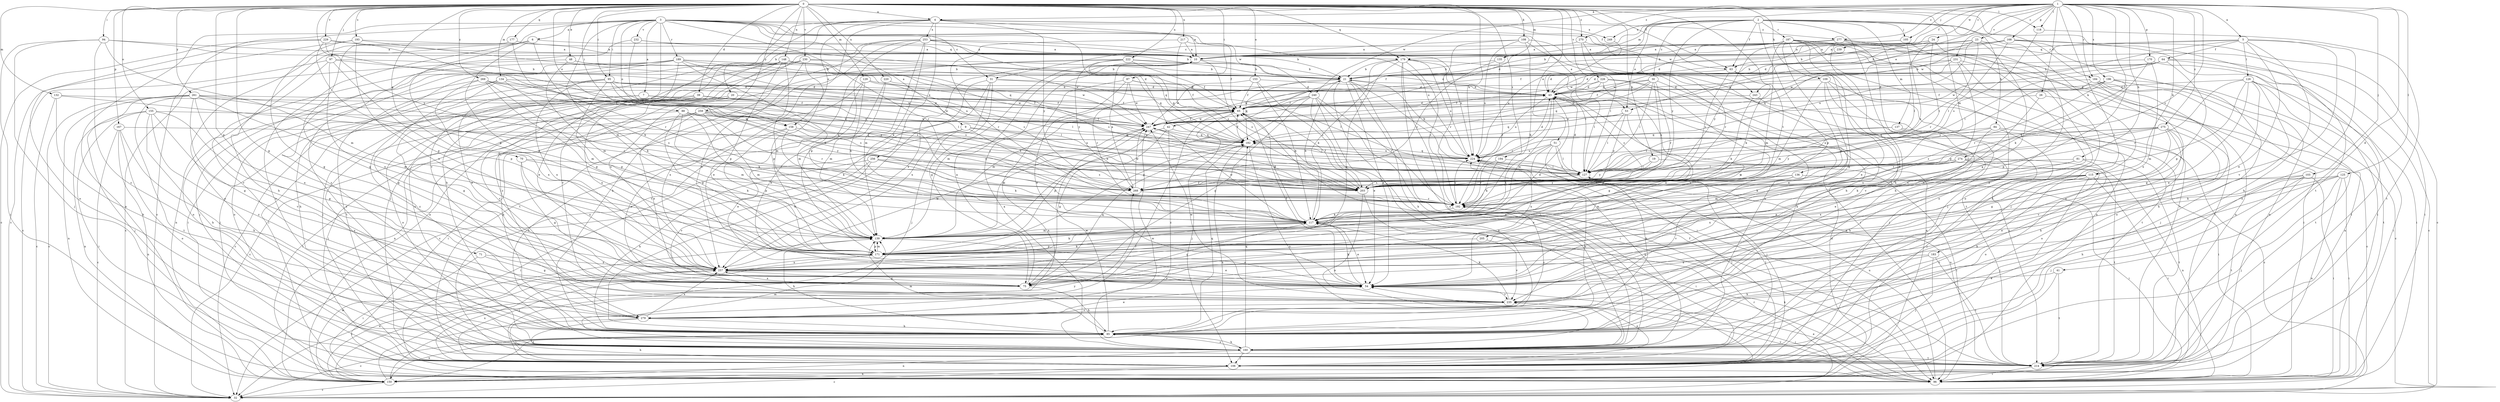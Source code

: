 strict digraph  {
0;
1;
2;
3;
4;
5;
6;
7;
9;
10;
19;
20;
21;
23;
24;
26;
30;
31;
32;
39;
41;
42;
43;
48;
51;
53;
54;
63;
64;
65;
70;
71;
75;
81;
84;
85;
87;
88;
94;
95;
96;
97;
103;
105;
106;
108;
109;
115;
117;
118;
125;
126;
127;
129;
132;
134;
135;
136;
137;
139;
148;
150;
153;
155;
158;
160;
167;
168;
170;
171;
177;
179;
182;
183;
184;
187;
189;
192;
193;
194;
196;
203;
205;
214;
217;
220;
222;
224;
226;
229;
230;
231;
232;
235;
239;
240;
243;
247;
249;
253;
256;
257;
259;
261;
268;
269;
270;
274;
275;
277;
279;
0 -> 4  [label=a];
0 -> 19  [label=b];
0 -> 39  [label=d];
0 -> 48  [label=e];
0 -> 51  [label=e];
0 -> 63  [label=f];
0 -> 70  [label=g];
0 -> 71  [label=g];
0 -> 75  [label=g];
0 -> 87  [label=i];
0 -> 88  [label=i];
0 -> 94  [label=i];
0 -> 95  [label=i];
0 -> 97  [label=j];
0 -> 108  [label=k];
0 -> 109  [label=k];
0 -> 115  [label=k];
0 -> 118  [label=l];
0 -> 129  [label=m];
0 -> 132  [label=m];
0 -> 134  [label=m];
0 -> 135  [label=m];
0 -> 148  [label=n];
0 -> 153  [label=o];
0 -> 155  [label=o];
0 -> 158  [label=o];
0 -> 167  [label=p];
0 -> 177  [label=q];
0 -> 179  [label=q];
0 -> 193  [label=s];
0 -> 194  [label=s];
0 -> 205  [label=t];
0 -> 214  [label=t];
0 -> 217  [label=u];
0 -> 220  [label=u];
0 -> 222  [label=u];
0 -> 224  [label=u];
0 -> 226  [label=v];
0 -> 229  [label=v];
0 -> 230  [label=v];
0 -> 259  [label=y];
0 -> 261  [label=y];
0 -> 268  [label=y];
0 -> 269  [label=z];
0 -> 270  [label=z];
1 -> 4  [label=a];
1 -> 5  [label=a];
1 -> 23  [label=c];
1 -> 24  [label=c];
1 -> 26  [label=c];
1 -> 41  [label=d];
1 -> 42  [label=d];
1 -> 53  [label=e];
1 -> 63  [label=f];
1 -> 81  [label=h];
1 -> 103  [label=j];
1 -> 105  [label=j];
1 -> 115  [label=k];
1 -> 118  [label=l];
1 -> 125  [label=l];
1 -> 168  [label=p];
1 -> 170  [label=p];
1 -> 183  [label=r];
1 -> 184  [label=r];
1 -> 196  [label=s];
1 -> 203  [label=s];
1 -> 231  [label=v];
1 -> 239  [label=w];
1 -> 240  [label=w];
1 -> 270  [label=z];
1 -> 274  [label=z];
1 -> 275  [label=z];
1 -> 277  [label=z];
2 -> 30  [label=c];
2 -> 31  [label=c];
2 -> 53  [label=e];
2 -> 63  [label=f];
2 -> 84  [label=h];
2 -> 85  [label=h];
2 -> 105  [label=j];
2 -> 135  [label=m];
2 -> 136  [label=m];
2 -> 137  [label=m];
2 -> 171  [label=p];
2 -> 184  [label=r];
2 -> 187  [label=r];
2 -> 249  [label=x];
2 -> 268  [label=y];
3 -> 6  [label=a];
3 -> 7  [label=a];
3 -> 9  [label=a];
3 -> 31  [label=c];
3 -> 32  [label=c];
3 -> 42  [label=d];
3 -> 53  [label=e];
3 -> 95  [label=i];
3 -> 139  [label=m];
3 -> 150  [label=n];
3 -> 158  [label=o];
3 -> 171  [label=p];
3 -> 189  [label=r];
3 -> 192  [label=r];
3 -> 224  [label=u];
3 -> 232  [label=v];
3 -> 235  [label=v];
3 -> 240  [label=w];
3 -> 243  [label=w];
4 -> 10  [label=a];
4 -> 20  [label=b];
4 -> 63  [label=f];
4 -> 85  [label=h];
4 -> 106  [label=j];
4 -> 158  [label=o];
4 -> 214  [label=t];
4 -> 249  [label=x];
4 -> 253  [label=x];
4 -> 256  [label=x];
4 -> 268  [label=y];
4 -> 277  [label=z];
5 -> 54  [label=e];
5 -> 64  [label=f];
5 -> 85  [label=h];
5 -> 126  [label=l];
5 -> 160  [label=o];
5 -> 179  [label=q];
5 -> 235  [label=v];
5 -> 243  [label=w];
5 -> 247  [label=w];
6 -> 85  [label=h];
6 -> 117  [label=k];
6 -> 160  [label=o];
6 -> 171  [label=p];
6 -> 179  [label=q];
7 -> 65  [label=f];
7 -> 75  [label=g];
7 -> 127  [label=l];
7 -> 279  [label=z];
9 -> 54  [label=e];
9 -> 85  [label=h];
9 -> 182  [label=q];
9 -> 224  [label=u];
9 -> 268  [label=y];
10 -> 21  [label=b];
10 -> 75  [label=g];
10 -> 203  [label=s];
10 -> 257  [label=x];
19 -> 96  [label=i];
19 -> 127  [label=l];
19 -> 268  [label=y];
20 -> 65  [label=f];
20 -> 85  [label=h];
20 -> 96  [label=i];
20 -> 150  [label=n];
21 -> 43  [label=d];
21 -> 54  [label=e];
21 -> 85  [label=h];
21 -> 96  [label=i];
21 -> 139  [label=m];
21 -> 150  [label=n];
21 -> 160  [label=o];
21 -> 182  [label=q];
23 -> 10  [label=a];
23 -> 21  [label=b];
23 -> 75  [label=g];
23 -> 96  [label=i];
23 -> 127  [label=l];
23 -> 224  [label=u];
23 -> 247  [label=w];
24 -> 10  [label=a];
24 -> 21  [label=b];
24 -> 65  [label=f];
24 -> 127  [label=l];
24 -> 192  [label=r];
24 -> 247  [label=w];
24 -> 279  [label=z];
26 -> 32  [label=c];
26 -> 65  [label=f];
26 -> 257  [label=x];
30 -> 43  [label=d];
30 -> 65  [label=f];
30 -> 85  [label=h];
30 -> 127  [label=l];
30 -> 182  [label=q];
30 -> 192  [label=r];
30 -> 203  [label=s];
30 -> 247  [label=w];
31 -> 32  [label=c];
31 -> 43  [label=d];
31 -> 85  [label=h];
31 -> 106  [label=j];
31 -> 127  [label=l];
31 -> 257  [label=x];
32 -> 192  [label=r];
39 -> 32  [label=c];
39 -> 65  [label=f];
39 -> 160  [label=o];
39 -> 235  [label=v];
39 -> 247  [label=w];
39 -> 257  [label=x];
41 -> 54  [label=e];
41 -> 106  [label=j];
41 -> 214  [label=t];
42 -> 75  [label=g];
42 -> 171  [label=p];
42 -> 182  [label=q];
42 -> 279  [label=z];
43 -> 65  [label=f];
43 -> 75  [label=g];
43 -> 139  [label=m];
43 -> 192  [label=r];
43 -> 203  [label=s];
43 -> 224  [label=u];
48 -> 21  [label=b];
48 -> 32  [label=c];
48 -> 139  [label=m];
48 -> 182  [label=q];
51 -> 85  [label=h];
51 -> 106  [label=j];
51 -> 117  [label=k];
51 -> 127  [label=l];
51 -> 224  [label=u];
51 -> 257  [label=x];
53 -> 127  [label=l];
53 -> 171  [label=p];
53 -> 182  [label=q];
53 -> 247  [label=w];
53 -> 268  [label=y];
54 -> 65  [label=f];
54 -> 117  [label=k];
54 -> 235  [label=v];
63 -> 43  [label=d];
63 -> 54  [label=e];
63 -> 117  [label=k];
63 -> 203  [label=s];
64 -> 21  [label=b];
64 -> 32  [label=c];
64 -> 43  [label=d];
64 -> 96  [label=i];
64 -> 127  [label=l];
64 -> 171  [label=p];
64 -> 247  [label=w];
65 -> 43  [label=d];
65 -> 106  [label=j];
65 -> 247  [label=w];
70 -> 75  [label=g];
70 -> 117  [label=k];
70 -> 127  [label=l];
70 -> 257  [label=x];
71 -> 75  [label=g];
71 -> 96  [label=i];
71 -> 257  [label=x];
75 -> 10  [label=a];
75 -> 85  [label=h];
75 -> 182  [label=q];
75 -> 257  [label=x];
81 -> 85  [label=h];
81 -> 117  [label=k];
81 -> 127  [label=l];
81 -> 214  [label=t];
81 -> 257  [label=x];
84 -> 54  [label=e];
84 -> 96  [label=i];
84 -> 106  [label=j];
84 -> 182  [label=q];
84 -> 268  [label=y];
85 -> 32  [label=c];
85 -> 139  [label=m];
85 -> 150  [label=n];
85 -> 160  [label=o];
85 -> 182  [label=q];
85 -> 224  [label=u];
85 -> 247  [label=w];
87 -> 43  [label=d];
87 -> 54  [label=e];
87 -> 65  [label=f];
87 -> 150  [label=n];
87 -> 192  [label=r];
87 -> 247  [label=w];
88 -> 117  [label=k];
88 -> 139  [label=m];
88 -> 160  [label=o];
88 -> 171  [label=p];
88 -> 192  [label=r];
88 -> 203  [label=s];
88 -> 247  [label=w];
94 -> 10  [label=a];
94 -> 21  [label=b];
94 -> 96  [label=i];
94 -> 106  [label=j];
94 -> 139  [label=m];
94 -> 279  [label=z];
95 -> 43  [label=d];
95 -> 54  [label=e];
95 -> 106  [label=j];
95 -> 127  [label=l];
95 -> 171  [label=p];
95 -> 247  [label=w];
95 -> 257  [label=x];
95 -> 268  [label=y];
96 -> 54  [label=e];
96 -> 117  [label=k];
96 -> 224  [label=u];
96 -> 235  [label=v];
97 -> 21  [label=b];
97 -> 32  [label=c];
97 -> 171  [label=p];
97 -> 224  [label=u];
97 -> 235  [label=v];
97 -> 257  [label=x];
103 -> 85  [label=h];
103 -> 96  [label=i];
103 -> 106  [label=j];
103 -> 117  [label=k];
103 -> 203  [label=s];
103 -> 214  [label=t];
105 -> 10  [label=a];
105 -> 43  [label=d];
105 -> 150  [label=n];
105 -> 203  [label=s];
106 -> 32  [label=c];
106 -> 54  [label=e];
106 -> 85  [label=h];
106 -> 150  [label=n];
106 -> 257  [label=x];
108 -> 10  [label=a];
108 -> 117  [label=k];
108 -> 160  [label=o];
108 -> 192  [label=r];
108 -> 214  [label=t];
108 -> 224  [label=u];
109 -> 43  [label=d];
109 -> 54  [label=e];
109 -> 106  [label=j];
109 -> 139  [label=m];
109 -> 214  [label=t];
109 -> 235  [label=v];
115 -> 54  [label=e];
115 -> 96  [label=i];
115 -> 106  [label=j];
115 -> 160  [label=o];
115 -> 171  [label=p];
115 -> 203  [label=s];
115 -> 257  [label=x];
117 -> 21  [label=b];
117 -> 54  [label=e];
117 -> 65  [label=f];
117 -> 75  [label=g];
117 -> 139  [label=m];
117 -> 247  [label=w];
118 -> 203  [label=s];
118 -> 214  [label=t];
125 -> 54  [label=e];
125 -> 96  [label=i];
125 -> 106  [label=j];
125 -> 150  [label=n];
125 -> 203  [label=s];
125 -> 235  [label=v];
126 -> 43  [label=d];
126 -> 54  [label=e];
126 -> 75  [label=g];
126 -> 85  [label=h];
126 -> 96  [label=i];
126 -> 139  [label=m];
126 -> 192  [label=r];
126 -> 214  [label=t];
127 -> 43  [label=d];
127 -> 203  [label=s];
127 -> 268  [label=y];
129 -> 43  [label=d];
129 -> 117  [label=k];
129 -> 127  [label=l];
129 -> 139  [label=m];
129 -> 257  [label=x];
132 -> 32  [label=c];
132 -> 65  [label=f];
132 -> 85  [label=h];
132 -> 203  [label=s];
134 -> 43  [label=d];
134 -> 75  [label=g];
134 -> 85  [label=h];
134 -> 117  [label=k];
134 -> 160  [label=o];
134 -> 203  [label=s];
134 -> 247  [label=w];
135 -> 21  [label=b];
135 -> 192  [label=r];
135 -> 268  [label=y];
136 -> 96  [label=i];
136 -> 139  [label=m];
136 -> 203  [label=s];
136 -> 235  [label=v];
136 -> 268  [label=y];
137 -> 32  [label=c];
137 -> 85  [label=h];
137 -> 127  [label=l];
137 -> 182  [label=q];
139 -> 21  [label=b];
139 -> 54  [label=e];
139 -> 85  [label=h];
139 -> 171  [label=p];
148 -> 21  [label=b];
148 -> 139  [label=m];
148 -> 171  [label=p];
148 -> 203  [label=s];
148 -> 214  [label=t];
148 -> 235  [label=v];
148 -> 279  [label=z];
150 -> 32  [label=c];
150 -> 43  [label=d];
150 -> 65  [label=f];
150 -> 139  [label=m];
150 -> 268  [label=y];
153 -> 43  [label=d];
153 -> 65  [label=f];
153 -> 117  [label=k];
153 -> 203  [label=s];
153 -> 247  [label=w];
155 -> 75  [label=g];
155 -> 85  [label=h];
155 -> 96  [label=i];
155 -> 150  [label=n];
155 -> 235  [label=v];
155 -> 247  [label=w];
155 -> 279  [label=z];
158 -> 54  [label=e];
158 -> 117  [label=k];
158 -> 171  [label=p];
158 -> 182  [label=q];
158 -> 268  [label=y];
160 -> 10  [label=a];
160 -> 85  [label=h];
160 -> 106  [label=j];
160 -> 127  [label=l];
160 -> 139  [label=m];
160 -> 150  [label=n];
160 -> 182  [label=q];
160 -> 214  [label=t];
160 -> 224  [label=u];
160 -> 247  [label=w];
167 -> 32  [label=c];
167 -> 85  [label=h];
167 -> 150  [label=n];
167 -> 160  [label=o];
167 -> 182  [label=q];
168 -> 10  [label=a];
168 -> 21  [label=b];
168 -> 32  [label=c];
168 -> 96  [label=i];
168 -> 127  [label=l];
168 -> 150  [label=n];
168 -> 247  [label=w];
170 -> 21  [label=b];
170 -> 117  [label=k];
170 -> 214  [label=t];
170 -> 257  [label=x];
171 -> 43  [label=d];
171 -> 54  [label=e];
171 -> 106  [label=j];
171 -> 117  [label=k];
171 -> 139  [label=m];
171 -> 257  [label=x];
177 -> 10  [label=a];
177 -> 75  [label=g];
177 -> 160  [label=o];
177 -> 192  [label=r];
179 -> 21  [label=b];
179 -> 96  [label=i];
179 -> 106  [label=j];
179 -> 117  [label=k];
179 -> 127  [label=l];
179 -> 160  [label=o];
179 -> 192  [label=r];
179 -> 224  [label=u];
179 -> 257  [label=x];
182 -> 65  [label=f];
182 -> 150  [label=n];
182 -> 160  [label=o];
182 -> 224  [label=u];
183 -> 85  [label=h];
183 -> 106  [label=j];
183 -> 214  [label=t];
183 -> 257  [label=x];
184 -> 43  [label=d];
184 -> 65  [label=f];
184 -> 150  [label=n];
184 -> 160  [label=o];
184 -> 214  [label=t];
184 -> 279  [label=z];
187 -> 10  [label=a];
187 -> 21  [label=b];
187 -> 65  [label=f];
187 -> 75  [label=g];
187 -> 96  [label=i];
187 -> 106  [label=j];
187 -> 139  [label=m];
187 -> 150  [label=n];
187 -> 160  [label=o];
187 -> 171  [label=p];
187 -> 214  [label=t];
189 -> 21  [label=b];
189 -> 54  [label=e];
189 -> 96  [label=i];
189 -> 106  [label=j];
189 -> 117  [label=k];
189 -> 127  [label=l];
189 -> 150  [label=n];
189 -> 160  [label=o];
189 -> 203  [label=s];
189 -> 247  [label=w];
192 -> 117  [label=k];
192 -> 224  [label=u];
192 -> 279  [label=z];
193 -> 10  [label=a];
193 -> 32  [label=c];
193 -> 75  [label=g];
193 -> 182  [label=q];
193 -> 257  [label=x];
194 -> 117  [label=k];
194 -> 127  [label=l];
194 -> 192  [label=r];
196 -> 32  [label=c];
196 -> 43  [label=d];
196 -> 106  [label=j];
196 -> 171  [label=p];
196 -> 192  [label=r];
196 -> 203  [label=s];
203 -> 65  [label=f];
203 -> 96  [label=i];
203 -> 160  [label=o];
205 -> 171  [label=p];
205 -> 235  [label=v];
214 -> 65  [label=f];
214 -> 96  [label=i];
214 -> 224  [label=u];
217 -> 10  [label=a];
217 -> 65  [label=f];
217 -> 192  [label=r];
217 -> 203  [label=s];
220 -> 43  [label=d];
220 -> 54  [label=e];
220 -> 139  [label=m];
222 -> 21  [label=b];
222 -> 43  [label=d];
222 -> 54  [label=e];
222 -> 65  [label=f];
222 -> 182  [label=q];
222 -> 257  [label=x];
222 -> 268  [label=y];
224 -> 21  [label=b];
224 -> 43  [label=d];
224 -> 106  [label=j];
224 -> 127  [label=l];
224 -> 182  [label=q];
226 -> 43  [label=d];
226 -> 54  [label=e];
226 -> 127  [label=l];
226 -> 150  [label=n];
226 -> 247  [label=w];
226 -> 257  [label=x];
229 -> 10  [label=a];
229 -> 32  [label=c];
229 -> 160  [label=o];
229 -> 171  [label=p];
229 -> 203  [label=s];
229 -> 268  [label=y];
230 -> 21  [label=b];
230 -> 65  [label=f];
230 -> 96  [label=i];
230 -> 106  [label=j];
230 -> 160  [label=o];
230 -> 171  [label=p];
230 -> 257  [label=x];
231 -> 21  [label=b];
231 -> 43  [label=d];
231 -> 85  [label=h];
231 -> 96  [label=i];
231 -> 171  [label=p];
231 -> 182  [label=q];
232 -> 10  [label=a];
232 -> 192  [label=r];
232 -> 247  [label=w];
232 -> 279  [label=z];
235 -> 96  [label=i];
235 -> 117  [label=k];
235 -> 247  [label=w];
235 -> 279  [label=z];
239 -> 43  [label=d];
240 -> 54  [label=e];
240 -> 65  [label=f];
240 -> 75  [label=g];
240 -> 96  [label=i];
240 -> 139  [label=m];
240 -> 160  [label=o];
240 -> 171  [label=p];
240 -> 192  [label=r];
243 -> 65  [label=f];
243 -> 117  [label=k];
243 -> 214  [label=t];
247 -> 65  [label=f];
247 -> 127  [label=l];
247 -> 139  [label=m];
247 -> 182  [label=q];
249 -> 224  [label=u];
253 -> 10  [label=a];
253 -> 21  [label=b];
253 -> 85  [label=h];
253 -> 117  [label=k];
253 -> 139  [label=m];
253 -> 150  [label=n];
253 -> 171  [label=p];
253 -> 182  [label=q];
253 -> 214  [label=t];
253 -> 224  [label=u];
256 -> 85  [label=h];
256 -> 96  [label=i];
256 -> 117  [label=k];
256 -> 127  [label=l];
256 -> 203  [label=s];
256 -> 235  [label=v];
257 -> 32  [label=c];
257 -> 54  [label=e];
257 -> 75  [label=g];
257 -> 117  [label=k];
257 -> 150  [label=n];
257 -> 247  [label=w];
259 -> 32  [label=c];
259 -> 54  [label=e];
259 -> 96  [label=i];
259 -> 106  [label=j];
259 -> 139  [label=m];
259 -> 203  [label=s];
259 -> 224  [label=u];
259 -> 247  [label=w];
259 -> 268  [label=y];
261 -> 32  [label=c];
261 -> 65  [label=f];
261 -> 75  [label=g];
261 -> 106  [label=j];
261 -> 139  [label=m];
261 -> 150  [label=n];
261 -> 192  [label=r];
261 -> 203  [label=s];
261 -> 214  [label=t];
261 -> 257  [label=x];
268 -> 10  [label=a];
268 -> 192  [label=r];
268 -> 247  [label=w];
269 -> 43  [label=d];
269 -> 139  [label=m];
269 -> 160  [label=o];
269 -> 171  [label=p];
269 -> 203  [label=s];
269 -> 247  [label=w];
269 -> 257  [label=x];
270 -> 10  [label=a];
270 -> 85  [label=h];
270 -> 127  [label=l];
270 -> 192  [label=r];
274 -> 117  [label=k];
274 -> 127  [label=l];
274 -> 139  [label=m];
274 -> 150  [label=n];
274 -> 160  [label=o];
274 -> 214  [label=t];
274 -> 268  [label=y];
275 -> 75  [label=g];
275 -> 85  [label=h];
275 -> 160  [label=o];
275 -> 182  [label=q];
275 -> 192  [label=r];
275 -> 203  [label=s];
275 -> 224  [label=u];
275 -> 235  [label=v];
277 -> 10  [label=a];
277 -> 54  [label=e];
277 -> 85  [label=h];
277 -> 106  [label=j];
277 -> 160  [label=o];
277 -> 268  [label=y];
279 -> 54  [label=e];
279 -> 85  [label=h];
279 -> 106  [label=j];
279 -> 214  [label=t];
279 -> 257  [label=x];
}
